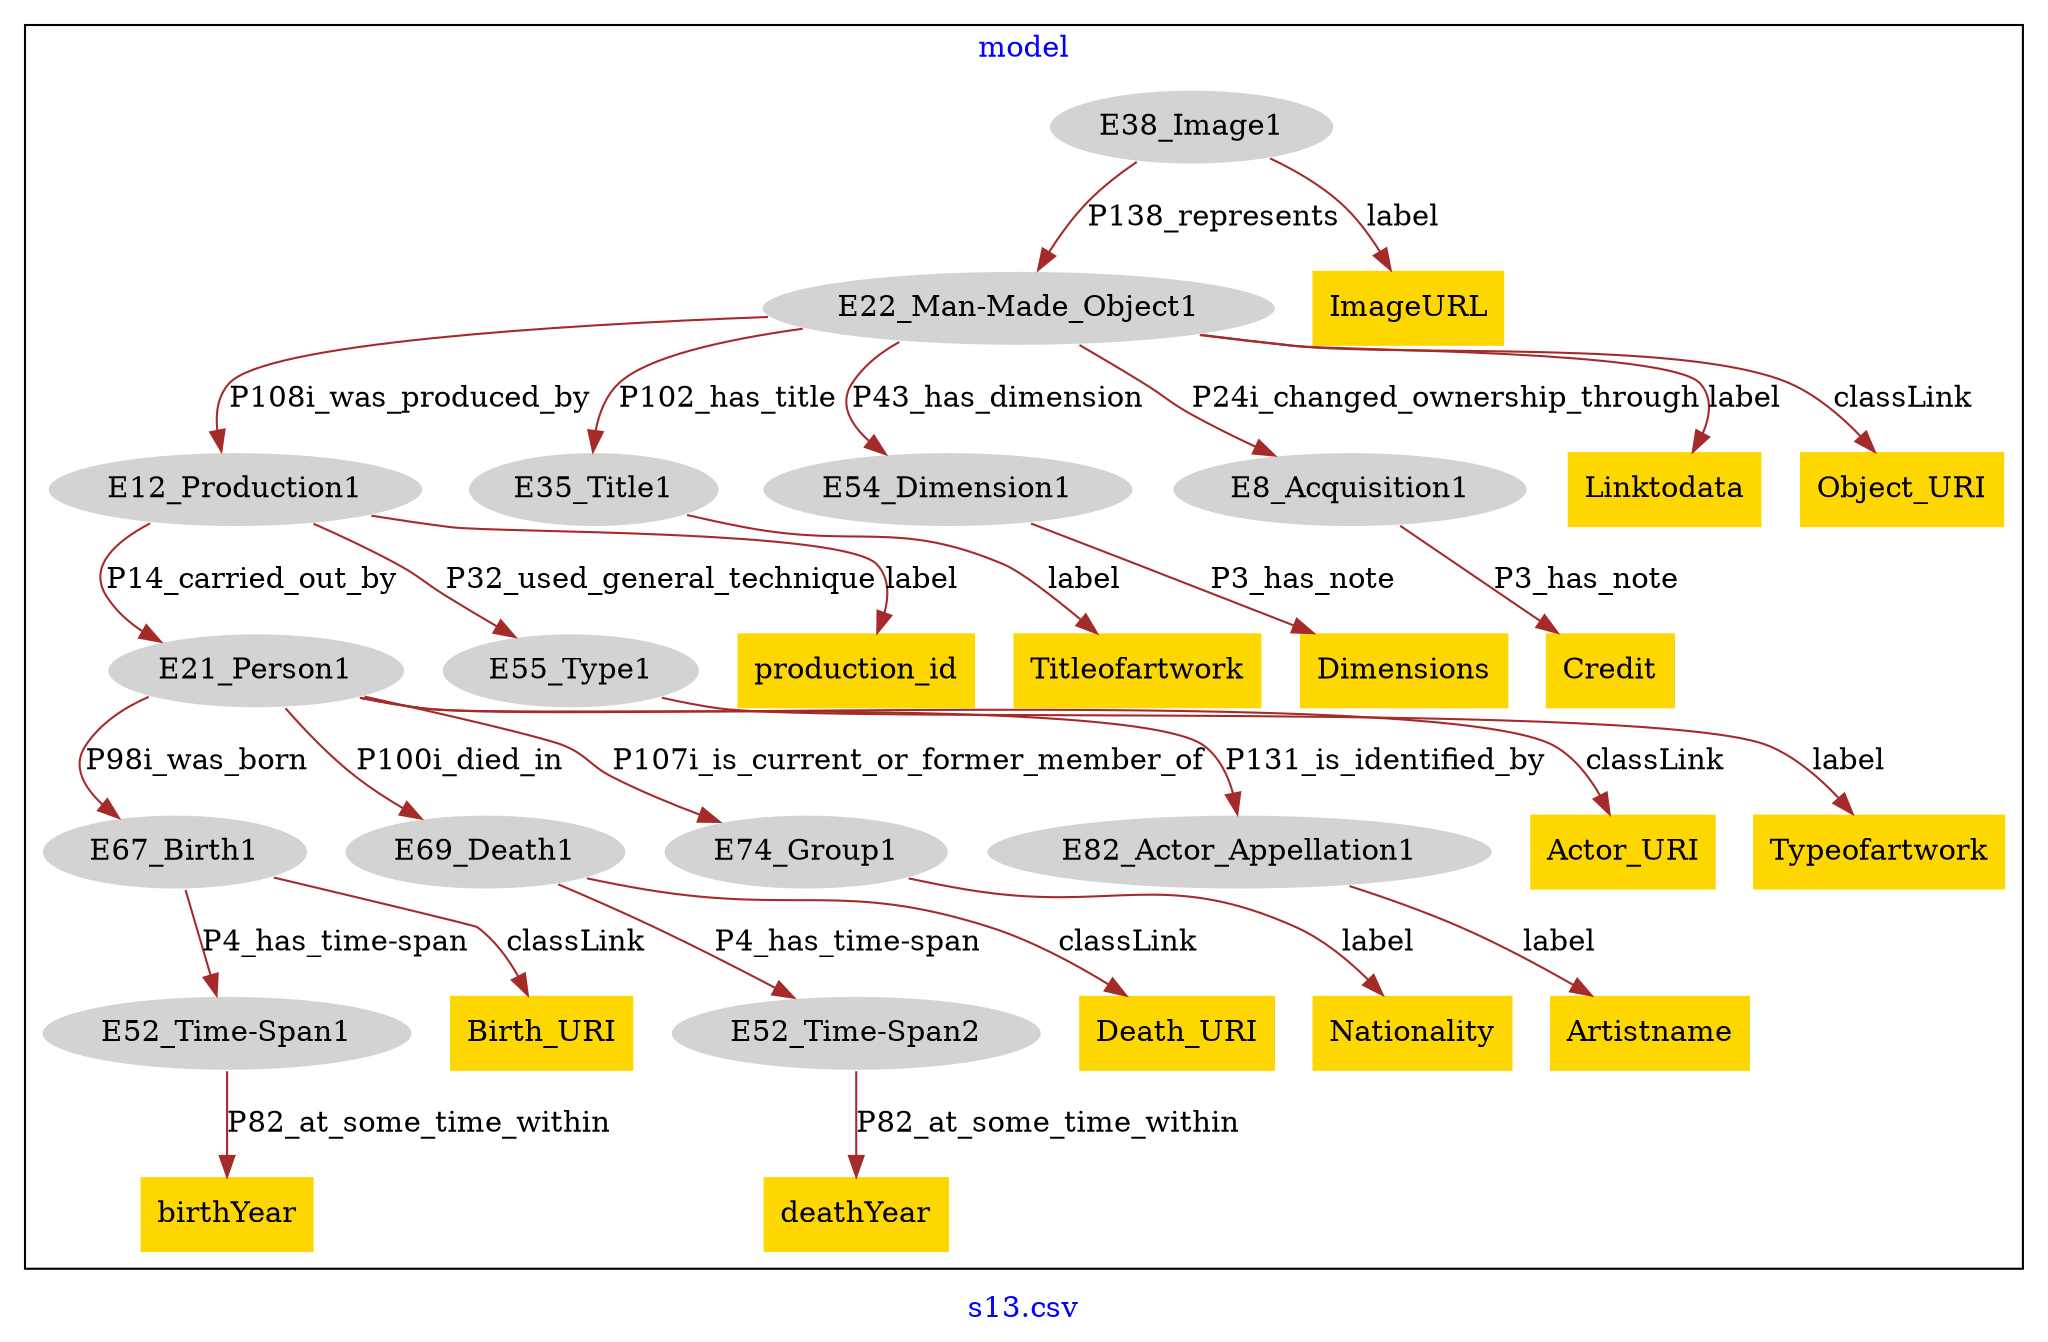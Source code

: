 digraph n0 {
fontcolor="blue"
remincross="true"
label="s13.csv"
subgraph cluster {
label="model"
n2[style="filled",color="white",fillcolor="lightgray",label="E12_Production1"];
n3[style="filled",color="white",fillcolor="lightgray",label="E21_Person1"];
n4[style="filled",color="white",fillcolor="lightgray",label="E55_Type1"];
n5[style="filled",color="white",fillcolor="lightgray",label="E67_Birth1"];
n6[style="filled",color="white",fillcolor="lightgray",label="E69_Death1"];
n7[style="filled",color="white",fillcolor="lightgray",label="E74_Group1"];
n8[style="filled",color="white",fillcolor="lightgray",label="E82_Actor_Appellation1"];
n9[style="filled",color="white",fillcolor="lightgray",label="E22_Man-Made_Object1"];
n10[style="filled",color="white",fillcolor="lightgray",label="E35_Title1"];
n11[style="filled",color="white",fillcolor="lightgray",label="E54_Dimension1"];
n12[style="filled",color="white",fillcolor="lightgray",label="E8_Acquisition1"];
n13[style="filled",color="white",fillcolor="lightgray",label="E38_Image1"];
n14[style="filled",color="white",fillcolor="lightgray",label="E52_Time-Span1"];
n15[style="filled",color="white",fillcolor="lightgray",label="E52_Time-Span2"];
n16[shape="plaintext",style="filled",fillcolor="gold",label="Titleofartwork"];
n17[shape="plaintext",style="filled",fillcolor="gold",label="birthYear"];
n18[shape="plaintext",style="filled",fillcolor="gold",label="deathYear"];
n19[shape="plaintext",style="filled",fillcolor="gold",label="Actor_URI"];
n20[shape="plaintext",style="filled",fillcolor="gold",label="Artistname"];
n21[shape="plaintext",style="filled",fillcolor="gold",label="Nationality"];
n22[shape="plaintext",style="filled",fillcolor="gold",label="production_id"];
n23[shape="plaintext",style="filled",fillcolor="gold",label="Linktodata"];
n24[shape="plaintext",style="filled",fillcolor="gold",label="Credit"];
n25[shape="plaintext",style="filled",fillcolor="gold",label="ImageURL"];
n26[shape="plaintext",style="filled",fillcolor="gold",label="Object_URI"];
n27[shape="plaintext",style="filled",fillcolor="gold",label="Typeofartwork"];
n28[shape="plaintext",style="filled",fillcolor="gold",label="Dimensions"];
n29[shape="plaintext",style="filled",fillcolor="gold",label="Birth_URI"];
n30[shape="plaintext",style="filled",fillcolor="gold",label="Death_URI"];
}
n2 -> n3[color="brown",fontcolor="black",label="P14_carried_out_by"]
n2 -> n4[color="brown",fontcolor="black",label="P32_used_general_technique"]
n3 -> n5[color="brown",fontcolor="black",label="P98i_was_born"]
n3 -> n6[color="brown",fontcolor="black",label="P100i_died_in"]
n3 -> n7[color="brown",fontcolor="black",label="P107i_is_current_or_former_member_of"]
n3 -> n8[color="brown",fontcolor="black",label="P131_is_identified_by"]
n9 -> n2[color="brown",fontcolor="black",label="P108i_was_produced_by"]
n9 -> n10[color="brown",fontcolor="black",label="P102_has_title"]
n9 -> n11[color="brown",fontcolor="black",label="P43_has_dimension"]
n9 -> n12[color="brown",fontcolor="black",label="P24i_changed_ownership_through"]
n13 -> n9[color="brown",fontcolor="black",label="P138_represents"]
n5 -> n14[color="brown",fontcolor="black",label="P4_has_time-span"]
n6 -> n15[color="brown",fontcolor="black",label="P4_has_time-span"]
n10 -> n16[color="brown",fontcolor="black",label="label"]
n14 -> n17[color="brown",fontcolor="black",label="P82_at_some_time_within"]
n15 -> n18[color="brown",fontcolor="black",label="P82_at_some_time_within"]
n3 -> n19[color="brown",fontcolor="black",label="classLink"]
n8 -> n20[color="brown",fontcolor="black",label="label"]
n7 -> n21[color="brown",fontcolor="black",label="label"]
n2 -> n22[color="brown",fontcolor="black",label="label"]
n9 -> n23[color="brown",fontcolor="black",label="label"]
n12 -> n24[color="brown",fontcolor="black",label="P3_has_note"]
n13 -> n25[color="brown",fontcolor="black",label="label"]
n9 -> n26[color="brown",fontcolor="black",label="classLink"]
n4 -> n27[color="brown",fontcolor="black",label="label"]
n11 -> n28[color="brown",fontcolor="black",label="P3_has_note"]
n5 -> n29[color="brown",fontcolor="black",label="classLink"]
n6 -> n30[color="brown",fontcolor="black",label="classLink"]
}
